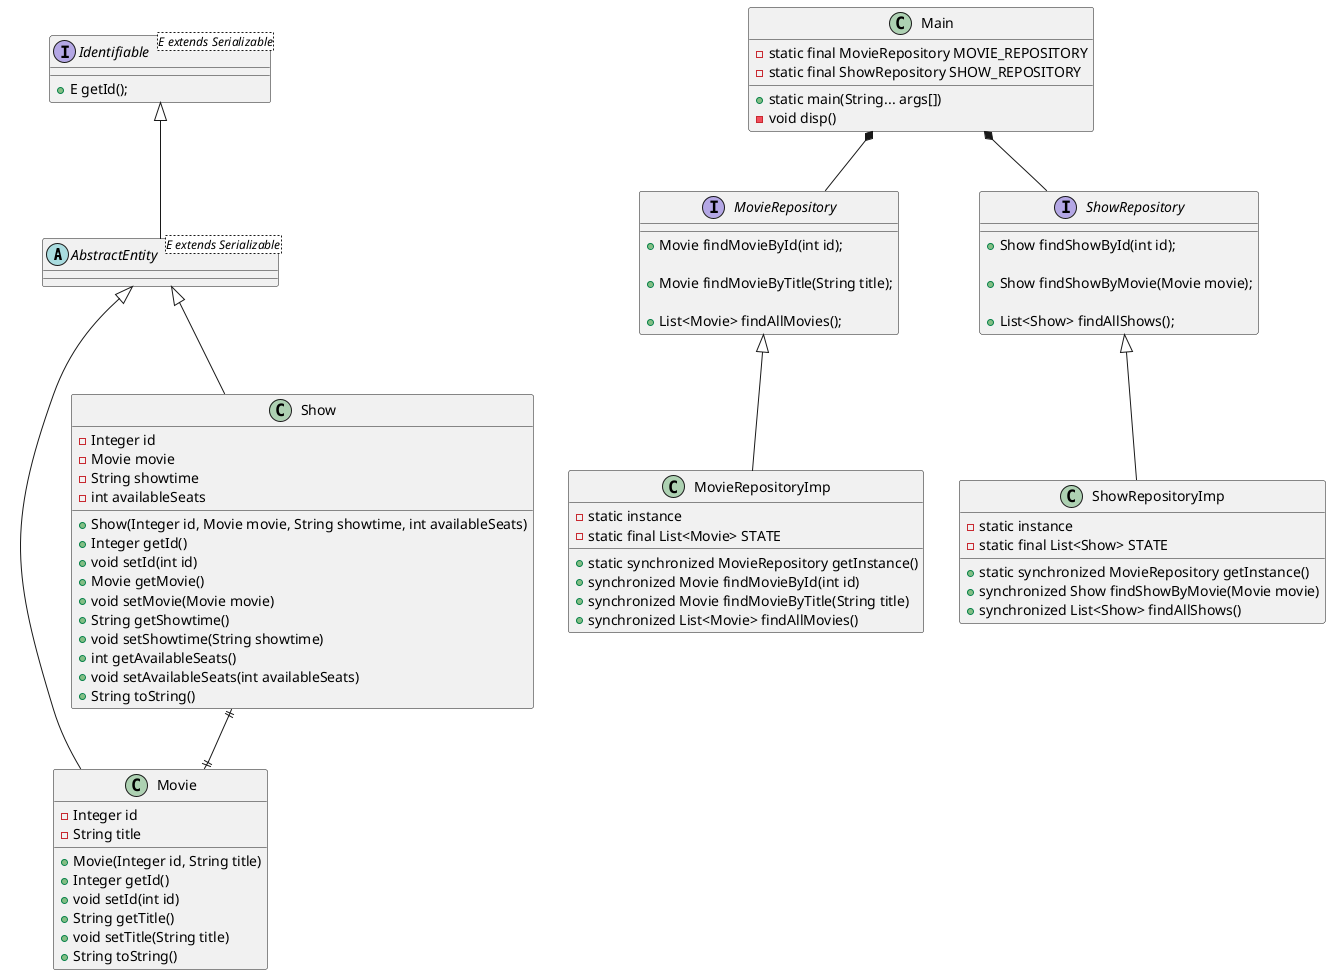 @startuml
abstract class AbstractEntity<E extends Serializable>{
}

class Movie {
    + Movie(Integer id, String title)
    - Integer id
    - String title
    + Integer getId()
    + void setId(int id)
    + String getTitle()
    + void setTitle(String title)
    + String toString()
}
class Show {
    + Show(Integer id, Movie movie, String showtime, int availableSeats)
    - Integer id
    - Movie movie
    - String showtime
    - int availableSeats
    + Integer getId()
    + void setId(int id)
    + Movie getMovie()
    + void setMovie(Movie movie)
    + String getShowtime()
    + void setShowtime(String showtime)
    + int getAvailableSeats()
    + void setAvailableSeats(int availableSeats)
    + String toString()
}

interface Identifiable<E extends Serializable>{
    + E getId();
}
interface MovieRepository {
    + Movie findMovieById(int id);

    + Movie findMovieByTitle(String title);

    + List<Movie> findAllMovies();
}
interface ShowRepository {
    + Show findShowById(int id);

    + Show findShowByMovie(Movie movie);

    + List<Show> findAllShows();
}
class MovieRepositoryImp{
    - static instance
    - static final List<Movie> STATE
    + static synchronized MovieRepository getInstance()
    + synchronized Movie findMovieById(int id)
    + synchronized Movie findMovieByTitle(String title)
    + synchronized List<Movie> findAllMovies()
}
class ShowRepositoryImp{
    - static instance
    - static final List<Show> STATE
    + static synchronized MovieRepository getInstance()
    + synchronized Show findShowByMovie(Movie movie)
    + synchronized List<Show> findAllShows()
}
class Main{
    - static final MovieRepository MOVIE_REPOSITORY
    - static final ShowRepository SHOW_REPOSITORY
    + static main(String... args[])
    - void disp()
}

Identifiable<|--AbstractEntity
MovieRepository<|--MovieRepositoryImp
ShowRepository<|--ShowRepositoryImp

Main*--MovieRepository
Main*--ShowRepository

Show ||--|| Movie
AbstractEntity<|-- Show
AbstractEntity <|-- Movie
@enduml